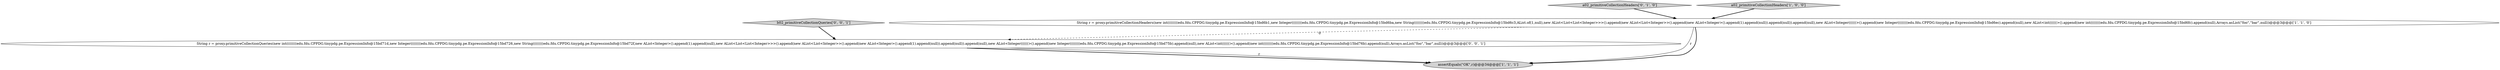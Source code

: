 digraph {
2 [style = filled, label = "String r = proxy.primitiveCollectionHeaders(new int((((((((edu.fdu.CPPDG.tinypdg.pe.ExpressionInfo@15bd6b1,new Integer((((((((edu.fdu.CPPDG.tinypdg.pe.ExpressionInfo@15bd6ba,new String((((((((edu.fdu.CPPDG.tinypdg.pe.ExpressionInfo@15bd6c3,AList.of(1,null),new AList<List<List<Integer>>>().append(new AList<List<Integer>>().append(new AList<Integer>().append(1).append(null)).append(null)).append(null),new AList<Integer((((((>().append(new Integer((((((((edu.fdu.CPPDG.tinypdg.pe.ExpressionInfo@15bd6ec).append(null),new AList<int((((((>().append(new int((((((((edu.fdu.CPPDG.tinypdg.pe.ExpressionInfo@15bd6fc).append(null),Arrays.asList(\"foo\",\"bar\",null))@@@3@@@['1', '1', '0']", fillcolor = white, shape = ellipse image = "AAA0AAABBB1BBB"];
5 [style = filled, label = "String r = proxy.primitiveCollectionQueries(new int((((((((edu.fdu.CPPDG.tinypdg.pe.ExpressionInfo@15bd71d,new Integer((((((((edu.fdu.CPPDG.tinypdg.pe.ExpressionInfo@15bd726,new String((((((((edu.fdu.CPPDG.tinypdg.pe.ExpressionInfo@15bd72f,new AList<Integer>().append(1).append(null),new AList<List<List<Integer>>>().append(new AList<List<Integer>>().append(new AList<Integer>().append(1).append(null)).append(null)).append(null),new AList<Integer((((((>().append(new Integer((((((((edu.fdu.CPPDG.tinypdg.pe.ExpressionInfo@15bd75b).append(null),new AList<int((((((>().append(new int((((((((edu.fdu.CPPDG.tinypdg.pe.ExpressionInfo@15bd76b).append(null),Arrays.asList(\"foo\",\"bar\",null))@@@3@@@['0', '0', '1']", fillcolor = white, shape = ellipse image = "AAA0AAABBB3BBB"];
3 [style = filled, label = "a02_primitiveCollectionHeaders['0', '1', '0']", fillcolor = lightgray, shape = diamond image = "AAA0AAABBB2BBB"];
4 [style = filled, label = "b02_primitiveCollectionQueries['0', '0', '1']", fillcolor = lightgray, shape = diamond image = "AAA0AAABBB3BBB"];
1 [style = filled, label = "assertEquals(\"OK\",r)@@@34@@@['1', '1', '1']", fillcolor = lightgray, shape = ellipse image = "AAA0AAABBB1BBB"];
0 [style = filled, label = "a02_primitiveCollectionHeaders['1', '0', '0']", fillcolor = lightgray, shape = diamond image = "AAA0AAABBB1BBB"];
4->5 [style = bold, label=""];
0->2 [style = bold, label=""];
2->5 [style = dashed, label="0"];
2->1 [style = solid, label="r"];
2->1 [style = bold, label=""];
3->2 [style = bold, label=""];
5->1 [style = bold, label=""];
5->1 [style = solid, label="r"];
}
